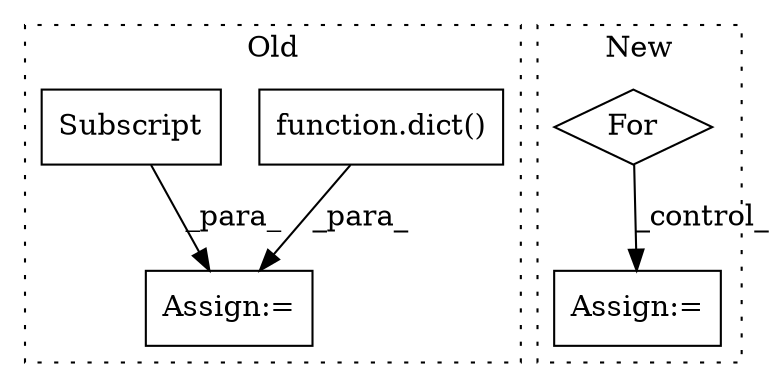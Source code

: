 digraph G {
subgraph cluster0 {
1 [label="function.dict()" a="75" s="400,430" l="5,1" shape="box"];
3 [label="Assign:=" a="68" s="515" l="3" shape="box"];
5 [label="Subscript" a="63" s="518,0" l="28,0" shape="box"];
label = "Old";
style="dotted";
}
subgraph cluster1 {
2 [label="For" a="107" s="223,293" l="4,10" shape="diamond"];
4 [label="Assign:=" a="68" s="318" l="3" shape="box"];
label = "New";
style="dotted";
}
1 -> 3 [label="_para_"];
2 -> 4 [label="_control_"];
5 -> 3 [label="_para_"];
}